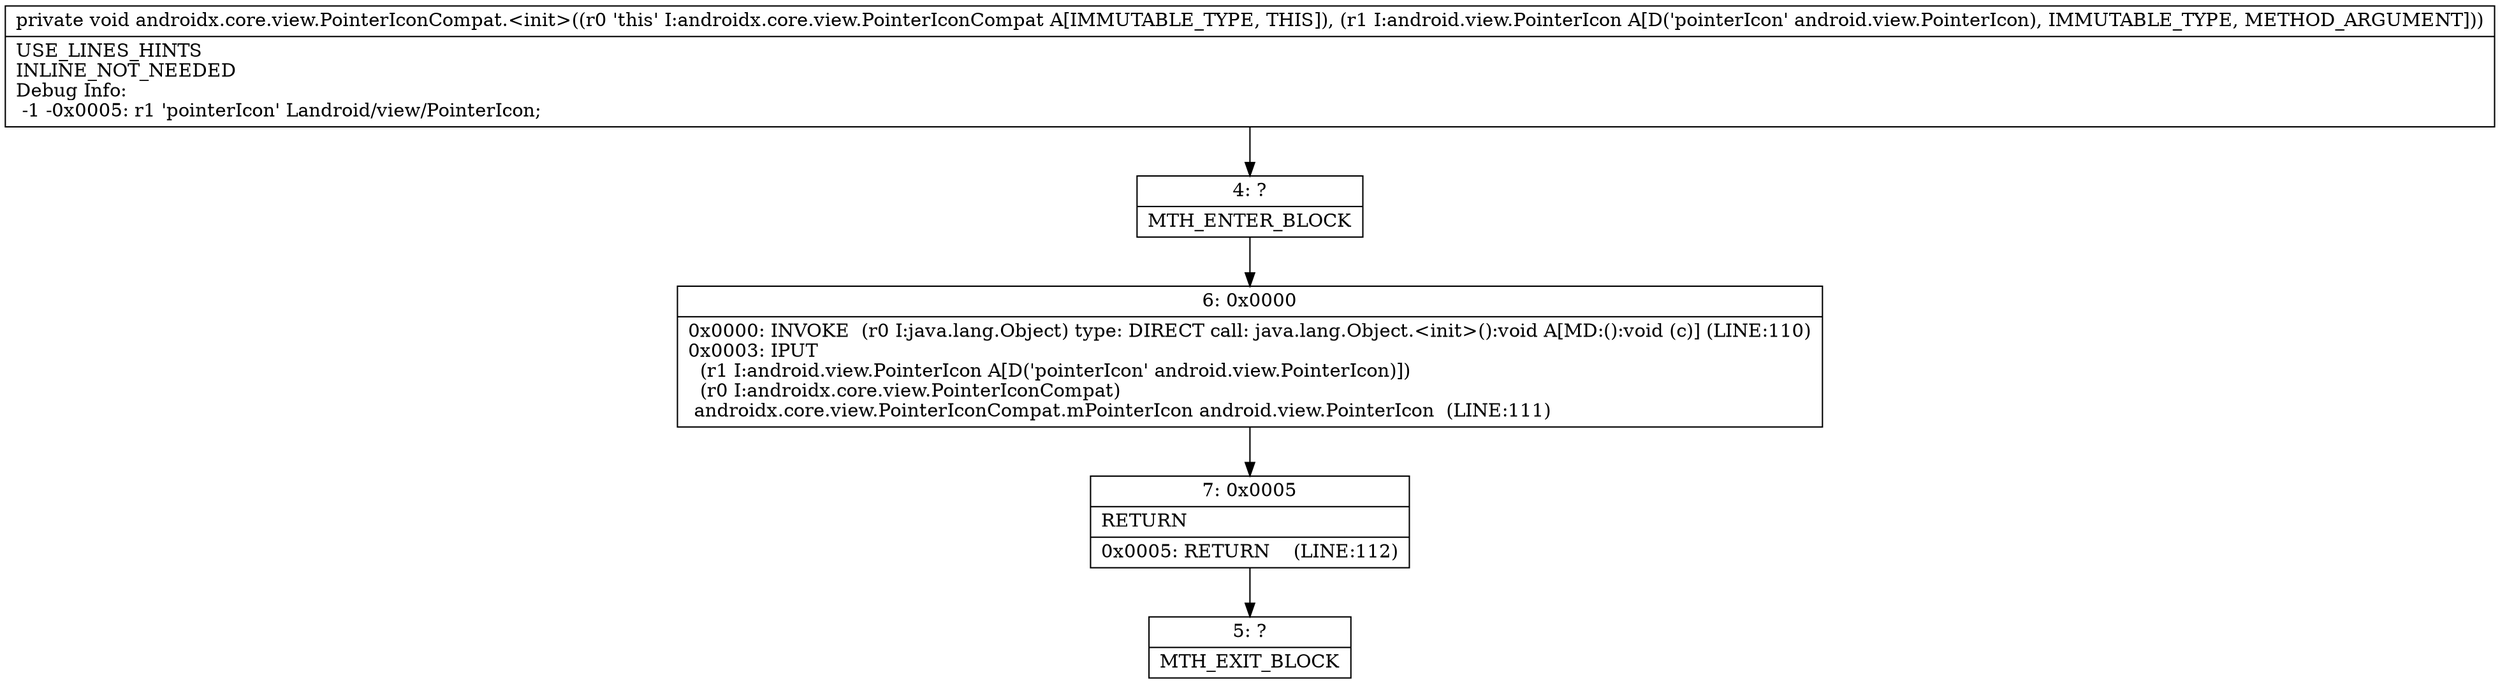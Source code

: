 digraph "CFG forandroidx.core.view.PointerIconCompat.\<init\>(Landroid\/view\/PointerIcon;)V" {
Node_4 [shape=record,label="{4\:\ ?|MTH_ENTER_BLOCK\l}"];
Node_6 [shape=record,label="{6\:\ 0x0000|0x0000: INVOKE  (r0 I:java.lang.Object) type: DIRECT call: java.lang.Object.\<init\>():void A[MD:():void (c)] (LINE:110)\l0x0003: IPUT  \l  (r1 I:android.view.PointerIcon A[D('pointerIcon' android.view.PointerIcon)])\l  (r0 I:androidx.core.view.PointerIconCompat)\l androidx.core.view.PointerIconCompat.mPointerIcon android.view.PointerIcon  (LINE:111)\l}"];
Node_7 [shape=record,label="{7\:\ 0x0005|RETURN\l|0x0005: RETURN    (LINE:112)\l}"];
Node_5 [shape=record,label="{5\:\ ?|MTH_EXIT_BLOCK\l}"];
MethodNode[shape=record,label="{private void androidx.core.view.PointerIconCompat.\<init\>((r0 'this' I:androidx.core.view.PointerIconCompat A[IMMUTABLE_TYPE, THIS]), (r1 I:android.view.PointerIcon A[D('pointerIcon' android.view.PointerIcon), IMMUTABLE_TYPE, METHOD_ARGUMENT]))  | USE_LINES_HINTS\lINLINE_NOT_NEEDED\lDebug Info:\l  \-1 \-0x0005: r1 'pointerIcon' Landroid\/view\/PointerIcon;\l}"];
MethodNode -> Node_4;Node_4 -> Node_6;
Node_6 -> Node_7;
Node_7 -> Node_5;
}

